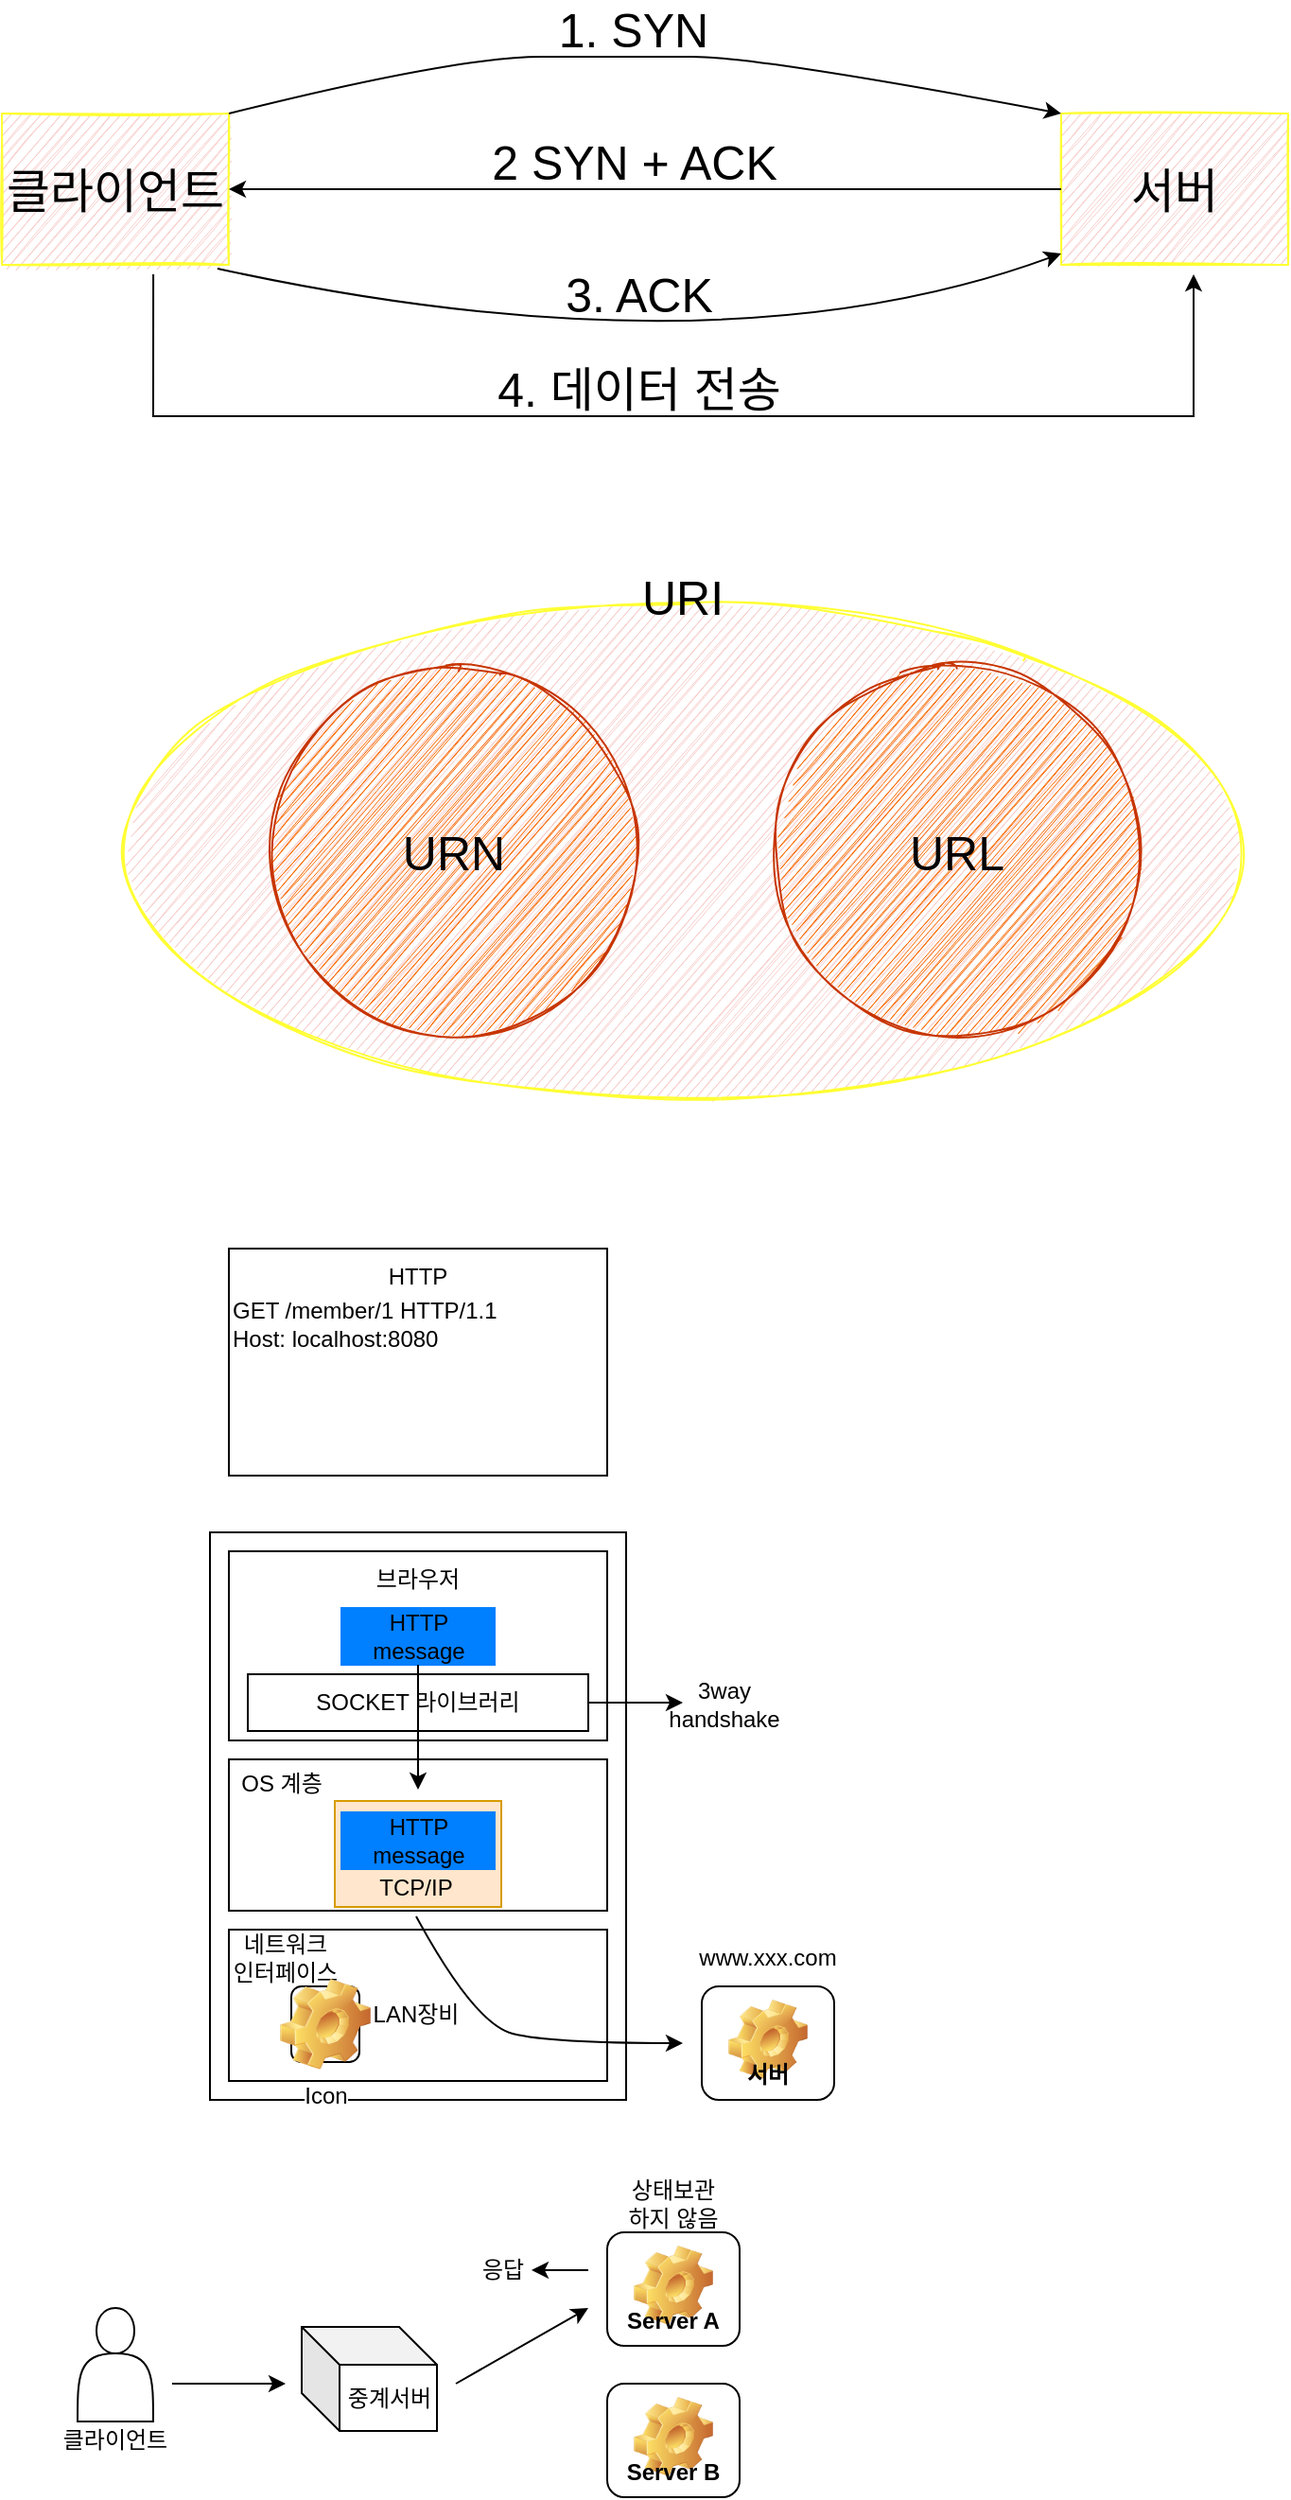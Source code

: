 <mxfile version="16.4.5" type="github">
  <diagram id="hbMNqV1sr74UlJle1mxt" name="Page-1">
    <mxGraphModel dx="1426" dy="700" grid="1" gridSize="10" guides="1" tooltips="1" connect="1" arrows="1" fold="1" page="1" pageScale="1" pageWidth="827" pageHeight="1169" math="0" shadow="0">
      <root>
        <mxCell id="0" />
        <mxCell id="1" parent="0" />
        <mxCell id="m1uw9QwLYW34gCNkkZYr-8" value="" style="rounded=0;whiteSpace=wrap;html=1;" parent="1" vertex="1">
          <mxGeometry x="190" y="950" width="220" height="300" as="geometry" />
        </mxCell>
        <mxCell id="EE4eSrxhoVSziB-Tx2y3-11" value="클라이언트" style="rounded=0;whiteSpace=wrap;html=1;shadow=0;glass=0;sketch=1;fillStyle=auto;fontSize=25;strokeColor=#FFFF33;fillColor=#F8CECC;" parent="1" vertex="1">
          <mxGeometry x="80" y="200" width="120" height="80" as="geometry" />
        </mxCell>
        <mxCell id="EE4eSrxhoVSziB-Tx2y3-12" value="서버" style="rounded=0;whiteSpace=wrap;html=1;shadow=0;glass=0;sketch=1;fillStyle=auto;fontSize=25;strokeColor=#FFFF33;fillColor=#F8CECC;" parent="1" vertex="1">
          <mxGeometry x="640" y="200" width="120" height="80" as="geometry" />
        </mxCell>
        <mxCell id="EE4eSrxhoVSziB-Tx2y3-13" value="" style="curved=1;endArrow=classic;html=1;rounded=0;fontSize=25;entryX=0;entryY=0;entryDx=0;entryDy=0;exitX=1;exitY=0;exitDx=0;exitDy=0;" parent="1" source="EE4eSrxhoVSziB-Tx2y3-11" target="EE4eSrxhoVSziB-Tx2y3-12" edge="1">
          <mxGeometry width="50" height="50" relative="1" as="geometry">
            <mxPoint x="390" y="410" as="sourcePoint" />
            <mxPoint x="440" y="360" as="targetPoint" />
            <Array as="points">
              <mxPoint x="320" y="170" />
              <mxPoint x="410" y="170" />
              <mxPoint x="480" y="170" />
            </Array>
          </mxGeometry>
        </mxCell>
        <mxCell id="EE4eSrxhoVSziB-Tx2y3-15" value="1. SYN" style="text;html=1;strokeColor=none;fillColor=none;align=center;verticalAlign=middle;whiteSpace=wrap;rounded=0;shadow=0;glass=0;sketch=1;fillStyle=auto;fontSize=25;" parent="1" vertex="1">
          <mxGeometry x="369" y="140" width="90" height="30" as="geometry" />
        </mxCell>
        <mxCell id="EE4eSrxhoVSziB-Tx2y3-16" value="" style="endArrow=classic;html=1;rounded=0;fontSize=25;exitX=0;exitY=0.5;exitDx=0;exitDy=0;entryX=1;entryY=0.5;entryDx=0;entryDy=0;" parent="1" source="EE4eSrxhoVSziB-Tx2y3-12" target="EE4eSrxhoVSziB-Tx2y3-11" edge="1">
          <mxGeometry width="50" height="50" relative="1" as="geometry">
            <mxPoint x="390" y="400" as="sourcePoint" />
            <mxPoint x="440" y="350" as="targetPoint" />
          </mxGeometry>
        </mxCell>
        <mxCell id="EE4eSrxhoVSziB-Tx2y3-17" value="" style="curved=1;endArrow=classic;html=1;rounded=0;fontSize=25;entryX=0;entryY=0.925;entryDx=0;entryDy=0;exitX=0.95;exitY=1.025;exitDx=0;exitDy=0;entryPerimeter=0;exitPerimeter=0;" parent="1" source="EE4eSrxhoVSziB-Tx2y3-11" target="EE4eSrxhoVSziB-Tx2y3-12" edge="1">
          <mxGeometry width="50" height="50" relative="1" as="geometry">
            <mxPoint x="390" y="400" as="sourcePoint" />
            <mxPoint x="440" y="350" as="targetPoint" />
            <Array as="points">
              <mxPoint x="460" y="340" />
            </Array>
          </mxGeometry>
        </mxCell>
        <mxCell id="EE4eSrxhoVSziB-Tx2y3-18" value="2 SYN + ACK" style="text;html=1;strokeColor=none;fillColor=none;align=center;verticalAlign=middle;whiteSpace=wrap;rounded=0;shadow=0;glass=0;sketch=1;fillStyle=auto;fontSize=25;" parent="1" vertex="1">
          <mxGeometry x="328.5" y="210" width="171" height="30" as="geometry" />
        </mxCell>
        <mxCell id="EE4eSrxhoVSziB-Tx2y3-20" value="3. ACK" style="text;html=1;strokeColor=none;fillColor=none;align=center;verticalAlign=middle;whiteSpace=wrap;rounded=0;shadow=0;glass=0;sketch=1;fillStyle=auto;fontSize=25;" parent="1" vertex="1">
          <mxGeometry x="369" y="280" width="96" height="30" as="geometry" />
        </mxCell>
        <mxCell id="EE4eSrxhoVSziB-Tx2y3-21" value="" style="endArrow=classic;html=1;rounded=0;fontSize=25;exitX=0.667;exitY=1.063;exitDx=0;exitDy=0;exitPerimeter=0;" parent="1" source="EE4eSrxhoVSziB-Tx2y3-11" edge="1">
          <mxGeometry width="50" height="50" relative="1" as="geometry">
            <mxPoint x="390" y="370" as="sourcePoint" />
            <mxPoint x="710" y="285" as="targetPoint" />
            <Array as="points">
              <mxPoint x="160" y="360" />
              <mxPoint x="710" y="360" />
            </Array>
          </mxGeometry>
        </mxCell>
        <mxCell id="EE4eSrxhoVSziB-Tx2y3-22" value="4. 데이터 전송" style="text;html=1;strokeColor=none;fillColor=none;align=center;verticalAlign=middle;whiteSpace=wrap;rounded=0;shadow=0;glass=0;sketch=1;fillStyle=auto;fontSize=25;" parent="1" vertex="1">
          <mxGeometry x="297" y="330" width="240" height="30" as="geometry" />
        </mxCell>
        <mxCell id="EE4eSrxhoVSziB-Tx2y3-23" value="" style="ellipse;whiteSpace=wrap;html=1;rounded=0;shadow=0;glass=0;sketch=1;fillStyle=auto;fontSize=25;strokeColor=#FFFF33;fillColor=#F8CECC;" parent="1" vertex="1">
          <mxGeometry x="150" y="460" width="580" height="260" as="geometry" />
        </mxCell>
        <mxCell id="EE4eSrxhoVSziB-Tx2y3-24" value="URI" style="text;html=1;strokeColor=none;fillColor=none;align=center;verticalAlign=middle;whiteSpace=wrap;rounded=0;shadow=0;glass=0;sketch=1;fillStyle=auto;fontSize=25;" parent="1" vertex="1">
          <mxGeometry x="410" y="440" width="60" height="30" as="geometry" />
        </mxCell>
        <mxCell id="EE4eSrxhoVSziB-Tx2y3-25" value="URN" style="ellipse;whiteSpace=wrap;html=1;aspect=fixed;rounded=0;shadow=0;glass=0;sketch=1;fillStyle=auto;fontSize=25;strokeColor=#C73500;fillColor=#fa6800;fontColor=#000000;" parent="1" vertex="1">
          <mxGeometry x="224" y="495" width="190" height="190" as="geometry" />
        </mxCell>
        <mxCell id="EE4eSrxhoVSziB-Tx2y3-26" value="URL" style="ellipse;whiteSpace=wrap;html=1;aspect=fixed;rounded=0;shadow=0;glass=0;sketch=1;fillStyle=auto;fontSize=25;strokeColor=#C73500;fillColor=#fa6800;fontColor=#000000;" parent="1" vertex="1">
          <mxGeometry x="490" y="495" width="190" height="190" as="geometry" />
        </mxCell>
        <mxCell id="IyWRXOBCoYsZJ8dKv43--1" value="" style="rounded=0;whiteSpace=wrap;html=1;" parent="1" vertex="1">
          <mxGeometry x="200" y="800" width="200" height="120" as="geometry" />
        </mxCell>
        <mxCell id="IyWRXOBCoYsZJ8dKv43--2" value="HTTP" style="text;html=1;strokeColor=none;fillColor=none;align=center;verticalAlign=middle;whiteSpace=wrap;rounded=0;" parent="1" vertex="1">
          <mxGeometry x="270" y="800" width="60" height="30" as="geometry" />
        </mxCell>
        <mxCell id="IyWRXOBCoYsZJ8dKv43--4" value="GET /member/1 HTTP/1.1&lt;br&gt;Host: localhost:8080" style="text;html=1;strokeColor=none;fillColor=none;align=left;verticalAlign=middle;whiteSpace=wrap;rounded=0;" parent="1" vertex="1">
          <mxGeometry x="200" y="800" width="200" height="80" as="geometry" />
        </mxCell>
        <mxCell id="m1uw9QwLYW34gCNkkZYr-1" value="" style="rounded=0;whiteSpace=wrap;html=1;" parent="1" vertex="1">
          <mxGeometry x="200" y="960" width="200" height="100" as="geometry" />
        </mxCell>
        <mxCell id="m1uw9QwLYW34gCNkkZYr-2" value="브라우저" style="text;html=1;strokeColor=none;fillColor=none;align=center;verticalAlign=middle;whiteSpace=wrap;rounded=0;" parent="1" vertex="1">
          <mxGeometry x="270" y="960" width="60" height="30" as="geometry" />
        </mxCell>
        <mxCell id="m1uw9QwLYW34gCNkkZYr-3" value="HTTP message" style="rounded=0;whiteSpace=wrap;html=1;fillColor=#007FFF;strokeColor=#007FFF;gradientColor=none;" parent="1" vertex="1">
          <mxGeometry x="259.5" y="990" width="81" height="30" as="geometry" />
        </mxCell>
        <mxCell id="m1uw9QwLYW34gCNkkZYr-4" value="SOCKET 라이브러리" style="rounded=0;whiteSpace=wrap;html=1;" parent="1" vertex="1">
          <mxGeometry x="210" y="1025" width="180" height="30" as="geometry" />
        </mxCell>
        <mxCell id="m1uw9QwLYW34gCNkkZYr-5" value="" style="endArrow=classic;html=1;rounded=0;" parent="1" edge="1">
          <mxGeometry width="50" height="50" relative="1" as="geometry">
            <mxPoint x="390" y="1040" as="sourcePoint" />
            <mxPoint x="440" y="1040" as="targetPoint" />
            <Array as="points" />
          </mxGeometry>
        </mxCell>
        <mxCell id="m1uw9QwLYW34gCNkkZYr-7" value="3way&lt;br&gt;handshake" style="text;html=1;strokeColor=none;fillColor=none;align=center;verticalAlign=middle;whiteSpace=wrap;rounded=0;" parent="1" vertex="1">
          <mxGeometry x="432" y="1026" width="60" height="30" as="geometry" />
        </mxCell>
        <mxCell id="m1uw9QwLYW34gCNkkZYr-10" value="" style="rounded=0;whiteSpace=wrap;html=1;" parent="1" vertex="1">
          <mxGeometry x="200" y="1070" width="200" height="80" as="geometry" />
        </mxCell>
        <mxCell id="m1uw9QwLYW34gCNkkZYr-9" value="" style="endArrow=classic;html=1;rounded=0;exitX=0.5;exitY=1;exitDx=0;exitDy=0;" parent="1" source="m1uw9QwLYW34gCNkkZYr-3" edge="1">
          <mxGeometry width="50" height="50" relative="1" as="geometry">
            <mxPoint x="280" y="1125" as="sourcePoint" />
            <mxPoint x="300" y="1086" as="targetPoint" />
          </mxGeometry>
        </mxCell>
        <mxCell id="m1uw9QwLYW34gCNkkZYr-11" value="OS 계층" style="text;html=1;strokeColor=none;fillColor=none;align=center;verticalAlign=middle;whiteSpace=wrap;rounded=0;" parent="1" vertex="1">
          <mxGeometry x="198" y="1068" width="60" height="30" as="geometry" />
        </mxCell>
        <mxCell id="m1uw9QwLYW34gCNkkZYr-14" value="" style="rounded=0;whiteSpace=wrap;html=1;strokeColor=#d79b00;fillColor=#ffe6cc;" parent="1" vertex="1">
          <mxGeometry x="256" y="1092" width="88" height="56" as="geometry" />
        </mxCell>
        <mxCell id="m1uw9QwLYW34gCNkkZYr-13" value="HTTP message" style="rounded=0;whiteSpace=wrap;html=1;fillColor=#007FFF;strokeColor=#007FFF;gradientColor=none;" parent="1" vertex="1">
          <mxGeometry x="259.5" y="1098" width="81" height="30" as="geometry" />
        </mxCell>
        <mxCell id="m1uw9QwLYW34gCNkkZYr-15" value="TCP/IP" style="text;html=1;strokeColor=none;fillColor=none;align=center;verticalAlign=middle;whiteSpace=wrap;rounded=0;" parent="1" vertex="1">
          <mxGeometry x="269" y="1123" width="60" height="30" as="geometry" />
        </mxCell>
        <mxCell id="m1uw9QwLYW34gCNkkZYr-16" value="" style="rounded=0;whiteSpace=wrap;html=1;strokeColor=#000000;fillColor=none;gradientColor=none;" parent="1" vertex="1">
          <mxGeometry x="200" y="1160" width="200" height="80" as="geometry" />
        </mxCell>
        <mxCell id="m1uw9QwLYW34gCNkkZYr-17" value="네트워크 인터페이스" style="text;html=1;strokeColor=none;fillColor=none;align=center;verticalAlign=middle;whiteSpace=wrap;rounded=0;" parent="1" vertex="1">
          <mxGeometry x="200" y="1160" width="60" height="30" as="geometry" />
        </mxCell>
        <mxCell id="m1uw9QwLYW34gCNkkZYr-18" value="Icon" style="icon;html=1;image=img/clipart/Gear_128x128.png;strokeColor=#000000;fillColor=none;gradientColor=none;" parent="1" vertex="1">
          <mxGeometry x="233" y="1190" width="36" height="40" as="geometry" />
        </mxCell>
        <mxCell id="m1uw9QwLYW34gCNkkZYr-19" value="LAN장비" style="text;html=1;strokeColor=none;fillColor=none;align=center;verticalAlign=middle;whiteSpace=wrap;rounded=0;" parent="1" vertex="1">
          <mxGeometry x="268.5" y="1190" width="60" height="30" as="geometry" />
        </mxCell>
        <mxCell id="m1uw9QwLYW34gCNkkZYr-20" value="" style="curved=1;endArrow=classic;html=1;rounded=0;exitX=0.5;exitY=1;exitDx=0;exitDy=0;" parent="1" source="m1uw9QwLYW34gCNkkZYr-15" edge="1">
          <mxGeometry width="50" height="50" relative="1" as="geometry">
            <mxPoint x="360" y="1080" as="sourcePoint" />
            <mxPoint x="440" y="1220" as="targetPoint" />
            <Array as="points">
              <mxPoint x="330" y="1210" />
              <mxPoint x="370" y="1220" />
            </Array>
          </mxGeometry>
        </mxCell>
        <mxCell id="m1uw9QwLYW34gCNkkZYr-21" value="서버" style="label;whiteSpace=wrap;html=1;align=center;verticalAlign=bottom;spacingLeft=0;spacingBottom=4;imageAlign=center;imageVerticalAlign=top;image=img/clipart/Gear_128x128.png;strokeColor=#000000;fillColor=none;gradientColor=none;" parent="1" vertex="1">
          <mxGeometry x="450" y="1190" width="70" height="60" as="geometry" />
        </mxCell>
        <mxCell id="m1uw9QwLYW34gCNkkZYr-22" value="www.xxx.com" style="text;html=1;strokeColor=none;fillColor=none;align=center;verticalAlign=middle;whiteSpace=wrap;rounded=0;" parent="1" vertex="1">
          <mxGeometry x="455" y="1160" width="60" height="30" as="geometry" />
        </mxCell>
        <mxCell id="m1uw9QwLYW34gCNkkZYr-24" value="Server A" style="label;whiteSpace=wrap;html=1;align=center;verticalAlign=bottom;spacingLeft=0;spacingBottom=4;imageAlign=center;imageVerticalAlign=top;image=img/clipart/Gear_128x128.png;strokeColor=#000000;fillColor=none;gradientColor=none;" parent="1" vertex="1">
          <mxGeometry x="400" y="1320" width="70" height="60" as="geometry" />
        </mxCell>
        <mxCell id="m1uw9QwLYW34gCNkkZYr-25" value="Server B" style="label;whiteSpace=wrap;html=1;align=center;verticalAlign=bottom;spacingLeft=0;spacingBottom=4;imageAlign=center;imageVerticalAlign=top;image=img/clipart/Gear_128x128.png;strokeColor=#000000;fillColor=none;gradientColor=none;" parent="1" vertex="1">
          <mxGeometry x="400" y="1400" width="70" height="60" as="geometry" />
        </mxCell>
        <mxCell id="m1uw9QwLYW34gCNkkZYr-26" value="" style="shape=actor;whiteSpace=wrap;html=1;strokeColor=#000000;fillColor=none;gradientColor=none;" parent="1" vertex="1">
          <mxGeometry x="120" y="1360" width="40" height="60" as="geometry" />
        </mxCell>
        <mxCell id="m1uw9QwLYW34gCNkkZYr-27" value="클라이언트" style="text;html=1;strokeColor=none;fillColor=none;align=center;verticalAlign=middle;whiteSpace=wrap;rounded=0;" parent="1" vertex="1">
          <mxGeometry x="110" y="1415" width="60" height="30" as="geometry" />
        </mxCell>
        <mxCell id="m1uw9QwLYW34gCNkkZYr-28" value="중계서버" style="shape=cube;whiteSpace=wrap;html=1;boundedLbl=1;backgroundOutline=1;darkOpacity=0.05;darkOpacity2=0.1;strokeColor=#000000;fillColor=none;gradientColor=none;" parent="1" vertex="1">
          <mxGeometry x="238.5" y="1370" width="71.5" height="55" as="geometry" />
        </mxCell>
        <mxCell id="m1uw9QwLYW34gCNkkZYr-29" value="" style="endArrow=classic;html=1;rounded=0;" parent="1" edge="1">
          <mxGeometry width="50" height="50" relative="1" as="geometry">
            <mxPoint x="170" y="1400" as="sourcePoint" />
            <mxPoint x="230" y="1400" as="targetPoint" />
          </mxGeometry>
        </mxCell>
        <mxCell id="m1uw9QwLYW34gCNkkZYr-30" value="" style="endArrow=classic;html=1;rounded=0;" parent="1" edge="1">
          <mxGeometry width="50" height="50" relative="1" as="geometry">
            <mxPoint x="320" y="1400" as="sourcePoint" />
            <mxPoint x="390" y="1360" as="targetPoint" />
          </mxGeometry>
        </mxCell>
        <mxCell id="m1uw9QwLYW34gCNkkZYr-31" value="" style="endArrow=classic;html=1;rounded=0;" parent="1" edge="1">
          <mxGeometry width="50" height="50" relative="1" as="geometry">
            <mxPoint x="390" y="1340" as="sourcePoint" />
            <mxPoint x="360" y="1340" as="targetPoint" />
          </mxGeometry>
        </mxCell>
        <mxCell id="m1uw9QwLYW34gCNkkZYr-32" value="응답" style="text;html=1;strokeColor=none;fillColor=none;align=center;verticalAlign=middle;whiteSpace=wrap;rounded=0;" parent="1" vertex="1">
          <mxGeometry x="315" y="1325" width="60" height="30" as="geometry" />
        </mxCell>
        <mxCell id="m1uw9QwLYW34gCNkkZYr-33" value="상태보관 하지 않음" style="text;html=1;strokeColor=none;fillColor=none;align=center;verticalAlign=middle;whiteSpace=wrap;rounded=0;" parent="1" vertex="1">
          <mxGeometry x="405" y="1290" width="60" height="30" as="geometry" />
        </mxCell>
      </root>
    </mxGraphModel>
  </diagram>
</mxfile>
